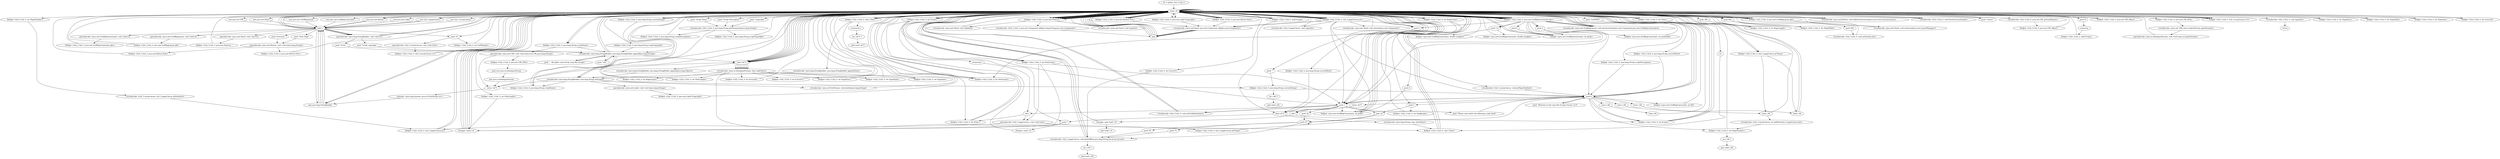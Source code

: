 digraph "" {
    "r0 := @this: Lb2_5.Lb2_5"
    "load.r r0"
    "r0 := @this: Lb2_5.Lb2_5"->"load.r r0";
    "load.r r0"->"load.r r0";
    "push \"Script Name\""
    "load.r r0"->"push \"Script Name\"";
    "virtualinvoke <Lb2_5.Lb2_5: java.lang.String getParameter(java.lang.String)>"
    "push \"Script Name\""->"virtualinvoke <Lb2_5.Lb2_5: java.lang.String getParameter(java.lang.String)>";
    "fieldput <Lb2_5.Lb2_5: java.lang.String scriptName>"
    "virtualinvoke <Lb2_5.Lb2_5: java.lang.String getParameter(java.lang.String)>"->"fieldput <Lb2_5.Lb2_5: java.lang.String scriptName>";
    "fieldput <Lb2_5.Lb2_5: java.lang.String scriptName>"->"load.r r0";
    "load.r r0"->"load.r r0";
    "push \"Script Description\""
    "load.r r0"->"push \"Script Description\"";
    "push \"Script Description\""->"virtualinvoke <Lb2_5.Lb2_5: java.lang.String getParameter(java.lang.String)>";
    "fieldput <Lb2_5.Lb2_5: java.lang.String scriptDescription>"
    "virtualinvoke <Lb2_5.Lb2_5: java.lang.String getParameter(java.lang.String)>"->"fieldput <Lb2_5.Lb2_5: java.lang.String scriptDescription>";
    "fieldput <Lb2_5.Lb2_5: java.lang.String scriptDescription>"->"load.r r0";
    "load.r r0"->"load.r r0";
    "push \"Copyright\""
    "load.r r0"->"push \"Copyright\"";
    "push \"Copyright\""->"virtualinvoke <Lb2_5.Lb2_5: java.lang.String getParameter(java.lang.String)>";
    "fieldput <Lb2_5.Lb2_5: java.lang.String scriptCopyright>"
    "virtualinvoke <Lb2_5.Lb2_5: java.lang.String getParameter(java.lang.String)>"->"fieldput <Lb2_5.Lb2_5: java.lang.String scriptCopyright>";
    "fieldput <Lb2_5.Lb2_5: java.lang.String scriptCopyright>"->"load.r r0";
    "push 380"
    "load.r r0"->"push 380";
    "fieldput <Lb2_5.Lb2_5: int iPageLength>"
    "push 380"->"fieldput <Lb2_5.Lb2_5: int iPageLength>";
    "fieldput <Lb2_5.Lb2_5: int iPageLength>"->"load.r r0";
    "push 600"
    "load.r r0"->"push 600";
    "fieldput <Lb2_5.Lb2_5: int iPageWidth>"
    "push 600"->"fieldput <Lb2_5.Lb2_5: int iPageWidth>";
    "fieldput <Lb2_5.Lb2_5: int iPageWidth>"->"load.r r0";
    "push 10"
    "load.r r0"->"push 10";
    "fieldput <Lb2_5.Lb2_5: int iLeftMargin>"
    "push 10"->"fieldput <Lb2_5.Lb2_5: int iLeftMargin>";
    "fieldput <Lb2_5.Lb2_5: int iLeftMargin>"->"load.r r0";
    "push 3"
    "load.r r0"->"push 3";
    "fieldput <Lb2_5.Lb2_5: int iTopMargin>"
    "push 3"->"fieldput <Lb2_5.Lb2_5: int iTopMargin>";
    "fieldput <Lb2_5.Lb2_5: int iTopMargin>"->"load.r r0";
    "new java.awt.Panel"
    "load.r r0"->"new java.awt.Panel";
    "dup1.r"
    "new java.awt.Panel"->"dup1.r";
    "specialinvoke <java.awt.Panel: void <init>()>"
    "dup1.r"->"specialinvoke <java.awt.Panel: void <init>()>";
    "fieldput <Lb2_5.Lb2_5: java.awt.Panel p>"
    "specialinvoke <java.awt.Panel: void <init>()>"->"fieldput <Lb2_5.Lb2_5: java.awt.Panel p>";
    "fieldput <Lb2_5.Lb2_5: java.awt.Panel p>"->"load.r r0";
    "new java.awt.GridBagLayout"
    "load.r r0"->"new java.awt.GridBagLayout";
    "new java.awt.GridBagLayout"->"dup1.r";
    "specialinvoke <java.awt.GridBagLayout: void <init>()>"
    "dup1.r"->"specialinvoke <java.awt.GridBagLayout: void <init>()>";
    "fieldput <Lb2_5.Lb2_5: java.awt.GridBagLayout gbl>"
    "specialinvoke <java.awt.GridBagLayout: void <init>()>"->"fieldput <Lb2_5.Lb2_5: java.awt.GridBagLayout gbl>";
    "fieldput <Lb2_5.Lb2_5: java.awt.GridBagLayout gbl>"->"load.r r0";
    "fieldget <Lb2_5.Lb2_5: java.awt.Panel p>"
    "load.r r0"->"fieldget <Lb2_5.Lb2_5: java.awt.Panel p>";
    "fieldget <Lb2_5.Lb2_5: java.awt.Panel p>"->"load.r r0";
    "fieldget <Lb2_5.Lb2_5: java.awt.GridBagLayout gbl>"
    "load.r r0"->"fieldget <Lb2_5.Lb2_5: java.awt.GridBagLayout gbl>";
    "virtualinvoke <java.awt.Panel: void setLayout(java.awt.LayoutManager)>"
    "fieldget <Lb2_5.Lb2_5: java.awt.GridBagLayout gbl>"->"virtualinvoke <java.awt.Panel: void setLayout(java.awt.LayoutManager)>";
    "virtualinvoke <java.awt.Panel: void setLayout(java.awt.LayoutManager)>"->"load.r r0";
    "new java.awt.GridBagConstraints"
    "load.r r0"->"new java.awt.GridBagConstraints";
    "new java.awt.GridBagConstraints"->"dup1.r";
    "specialinvoke <java.awt.GridBagConstraints: void <init>()>"
    "dup1.r"->"specialinvoke <java.awt.GridBagConstraints: void <init>()>";
    "fieldput <Lb2_5.Lb2_5: java.awt.GridBagConstraints gbc>"
    "specialinvoke <java.awt.GridBagConstraints: void <init>()>"->"fieldput <Lb2_5.Lb2_5: java.awt.GridBagConstraints gbc>";
    "fieldput <Lb2_5.Lb2_5: java.awt.GridBagConstraints gbc>"->"load.r r0";
    "new java.awt.Button"
    "load.r r0"->"new java.awt.Button";
    "new java.awt.Button"->"dup1.r";
    "push \"Next Page\""
    "dup1.r"->"push \"Next Page\"";
    "specialinvoke <java.awt.Button: void <init>(java.lang.String)>"
    "push \"Next Page\""->"specialinvoke <java.awt.Button: void <init>(java.lang.String)>";
    "fieldput <Lb2_5.Lb2_5: java.awt.Button Next>"
    "specialinvoke <java.awt.Button: void <init>(java.lang.String)>"->"fieldput <Lb2_5.Lb2_5: java.awt.Button Next>";
    "fieldput <Lb2_5.Lb2_5: java.awt.Button Next>"->"load.r r0";
    "load.r r0"->"new java.awt.Button";
    "new java.awt.Button"->"dup1.r";
    "push \"Previous\""
    "dup1.r"->"push \"Previous\"";
    "push \"Previous\""->"specialinvoke <java.awt.Button: void <init>(java.lang.String)>";
    "fieldput <Lb2_5.Lb2_5: java.awt.Button Prev>"
    "specialinvoke <java.awt.Button: void <init>(java.lang.String)>"->"fieldput <Lb2_5.Lb2_5: java.awt.Button Prev>";
    "fieldput <Lb2_5.Lb2_5: java.awt.Button Prev>"->"load.r r0";
    "fieldget <Lb2_5.Lb2_5: java.awt.Button Next>"
    "load.r r0"->"fieldget <Lb2_5.Lb2_5: java.awt.Button Next>";
    "fieldget <Lb2_5.Lb2_5: java.awt.Button Next>"->"load.r r0";
    "virtualinvoke <java.awt.Button: void addActionListener(java.awt.event.ActionListener)>"
    "load.r r0"->"virtualinvoke <java.awt.Button: void addActionListener(java.awt.event.ActionListener)>";
    "virtualinvoke <java.awt.Button: void addActionListener(java.awt.event.ActionListener)>"->"load.r r0";
    "fieldget <Lb2_5.Lb2_5: java.awt.Button Prev>"
    "load.r r0"->"fieldget <Lb2_5.Lb2_5: java.awt.Button Prev>";
    "fieldget <Lb2_5.Lb2_5: java.awt.Button Prev>"->"load.r r0";
    "load.r r0"->"virtualinvoke <java.awt.Button: void addActionListener(java.awt.event.ActionListener)>";
    "virtualinvoke <java.awt.Button: void addActionListener(java.awt.event.ActionListener)>"->"load.r r0";
    "new java.awt.Label"
    "load.r r0"->"new java.awt.Label";
    "new java.awt.Label"->"dup1.r";
    "new java.lang.StringBuilder"
    "dup1.r"->"new java.lang.StringBuilder";
    "new java.lang.StringBuilder"->"dup1.r";
    "specialinvoke <java.lang.StringBuilder: void <init>()>"
    "dup1.r"->"specialinvoke <java.lang.StringBuilder: void <init>()>";
    "push \"Script copyright \""
    "specialinvoke <java.lang.StringBuilder: void <init>()>"->"push \"Script copyright \"";
    "virtualinvoke <java.lang.StringBuilder: java.lang.StringBuilder append(java.lang.String)>"
    "push \"Script copyright \""->"virtualinvoke <java.lang.StringBuilder: java.lang.StringBuilder append(java.lang.String)>";
    "virtualinvoke <java.lang.StringBuilder: java.lang.StringBuilder append(java.lang.String)>"->"load.r r0";
    "fieldget <Lb2_5.Lb2_5: java.lang.String scriptCopyright>"
    "load.r r0"->"fieldget <Lb2_5.Lb2_5: java.lang.String scriptCopyright>";
    "fieldget <Lb2_5.Lb2_5: java.lang.String scriptCopyright>"->"virtualinvoke <java.lang.StringBuilder: java.lang.StringBuilder append(java.lang.String)>";
    "push \".  All rights reserved by Lazy Bee Scripts\""
    "virtualinvoke <java.lang.StringBuilder: java.lang.StringBuilder append(java.lang.String)>"->"push \".  All rights reserved by Lazy Bee Scripts\"";
    "push \".  All rights reserved by Lazy Bee Scripts\""->"virtualinvoke <java.lang.StringBuilder: java.lang.StringBuilder append(java.lang.String)>";
    "virtualinvoke <java.lang.StringBuilder: java.lang.String toString()>"
    "virtualinvoke <java.lang.StringBuilder: java.lang.StringBuilder append(java.lang.String)>"->"virtualinvoke <java.lang.StringBuilder: java.lang.String toString()>";
    "specialinvoke <java.awt.Label: void <init>(java.lang.String)>"
    "virtualinvoke <java.lang.StringBuilder: java.lang.String toString()>"->"specialinvoke <java.awt.Label: void <init>(java.lang.String)>";
    "fieldput <Lb2_5.Lb2_5: java.awt.Label lCopyright>"
    "specialinvoke <java.awt.Label: void <init>(java.lang.String)>"->"fieldput <Lb2_5.Lb2_5: java.awt.Label lCopyright>";
    "fieldput <Lb2_5.Lb2_5: java.awt.Label lCopyright>"->"load.r r0";
    "fieldget <Lb2_5.Lb2_5: java.awt.GridBagConstraints gbc>"
    "load.r r0"->"fieldget <Lb2_5.Lb2_5: java.awt.GridBagConstraints gbc>";
    "push 0"
    "fieldget <Lb2_5.Lb2_5: java.awt.GridBagConstraints gbc>"->"push 0";
    "fieldput <java.awt.GridBagConstraints: int fill>"
    "push 0"->"fieldput <java.awt.GridBagConstraints: int fill>";
    "fieldput <java.awt.GridBagConstraints: int fill>"->"load.r r0";
    "load.r r0"->"fieldget <Lb2_5.Lb2_5: java.awt.GridBagConstraints gbc>";
    "push 2"
    "fieldget <Lb2_5.Lb2_5: java.awt.GridBagConstraints gbc>"->"push 2";
    "fieldput <java.awt.GridBagConstraints: int gridx>"
    "push 2"->"fieldput <java.awt.GridBagConstraints: int gridx>";
    "fieldput <java.awt.GridBagConstraints: int gridx>"->"load.r r0";
    "load.r r0"->"fieldget <Lb2_5.Lb2_5: java.awt.GridBagConstraints gbc>";
    "push 6"
    "fieldget <Lb2_5.Lb2_5: java.awt.GridBagConstraints gbc>"->"push 6";
    "fieldput <java.awt.GridBagConstraints: int gridy>"
    "push 6"->"fieldput <java.awt.GridBagConstraints: int gridy>";
    "fieldput <java.awt.GridBagConstraints: int gridy>"->"load.r r0";
    "load.r r0"->"fieldget <Lb2_5.Lb2_5: java.awt.GridBagConstraints gbc>";
    "push 1.0"
    "fieldget <Lb2_5.Lb2_5: java.awt.GridBagConstraints gbc>"->"push 1.0";
    "fieldput <java.awt.GridBagConstraints: double weightx>"
    "push 1.0"->"fieldput <java.awt.GridBagConstraints: double weightx>";
    "fieldput <java.awt.GridBagConstraints: double weightx>"->"load.r r0";
    "load.r r0"->"fieldget <Lb2_5.Lb2_5: java.awt.GridBagConstraints gbc>";
    "fieldget <Lb2_5.Lb2_5: java.awt.GridBagConstraints gbc>"->"push 1.0";
    "fieldput <java.awt.GridBagConstraints: double weighty>"
    "push 1.0"->"fieldput <java.awt.GridBagConstraints: double weighty>";
    "fieldput <java.awt.GridBagConstraints: double weighty>"->"load.r r0";
    "load.r r0"->"fieldget <Lb2_5.Lb2_5: java.awt.GridBagLayout gbl>";
    "fieldget <Lb2_5.Lb2_5: java.awt.GridBagLayout gbl>"->"load.r r0";
    "load.r r0"->"fieldget <Lb2_5.Lb2_5: java.awt.Button Prev>";
    "fieldget <Lb2_5.Lb2_5: java.awt.Button Prev>"->"load.r r0";
    "load.r r0"->"fieldget <Lb2_5.Lb2_5: java.awt.GridBagConstraints gbc>";
    "virtualinvoke <java.awt.GridBagLayout: void setConstraints(java.awt.Component,java.awt.GridBagConstraints)>"
    "fieldget <Lb2_5.Lb2_5: java.awt.GridBagConstraints gbc>"->"virtualinvoke <java.awt.GridBagLayout: void setConstraints(java.awt.Component,java.awt.GridBagConstraints)>";
    "virtualinvoke <java.awt.GridBagLayout: void setConstraints(java.awt.Component,java.awt.GridBagConstraints)>"->"load.r r0";
    "load.r r0"->"fieldget <Lb2_5.Lb2_5: java.awt.Panel p>";
    "fieldget <Lb2_5.Lb2_5: java.awt.Panel p>"->"load.r r0";
    "load.r r0"->"fieldget <Lb2_5.Lb2_5: java.awt.Button Prev>";
    "virtualinvoke <java.awt.Panel: java.awt.Component add(java.awt.Component)>"
    "fieldget <Lb2_5.Lb2_5: java.awt.Button Prev>"->"virtualinvoke <java.awt.Panel: java.awt.Component add(java.awt.Component)>";
    "pop"
    "virtualinvoke <java.awt.Panel: java.awt.Component add(java.awt.Component)>"->"pop";
    "pop"->"load.r r0";
    "load.r r0"->"fieldget <Lb2_5.Lb2_5: java.awt.GridBagConstraints gbc>";
    "push 4"
    "fieldget <Lb2_5.Lb2_5: java.awt.GridBagConstraints gbc>"->"push 4";
    "push 4"->"fieldput <java.awt.GridBagConstraints: int gridx>";
    "fieldput <java.awt.GridBagConstraints: int gridx>"->"load.r r0";
    "load.r r0"->"fieldget <Lb2_5.Lb2_5: java.awt.GridBagLayout gbl>";
    "fieldget <Lb2_5.Lb2_5: java.awt.GridBagLayout gbl>"->"load.r r0";
    "load.r r0"->"fieldget <Lb2_5.Lb2_5: java.awt.Button Next>";
    "fieldget <Lb2_5.Lb2_5: java.awt.Button Next>"->"load.r r0";
    "load.r r0"->"fieldget <Lb2_5.Lb2_5: java.awt.GridBagConstraints gbc>";
    "fieldget <Lb2_5.Lb2_5: java.awt.GridBagConstraints gbc>"->"virtualinvoke <java.awt.GridBagLayout: void setConstraints(java.awt.Component,java.awt.GridBagConstraints)>";
    "virtualinvoke <java.awt.GridBagLayout: void setConstraints(java.awt.Component,java.awt.GridBagConstraints)>"->"load.r r0";
    "load.r r0"->"fieldget <Lb2_5.Lb2_5: java.awt.Panel p>";
    "fieldget <Lb2_5.Lb2_5: java.awt.Panel p>"->"load.r r0";
    "load.r r0"->"fieldget <Lb2_5.Lb2_5: java.awt.Button Next>";
    "fieldget <Lb2_5.Lb2_5: java.awt.Button Next>"->"virtualinvoke <java.awt.Panel: java.awt.Component add(java.awt.Component)>";
    "virtualinvoke <java.awt.Panel: java.awt.Component add(java.awt.Component)>"->"pop";
    "pop"->"load.r r0";
    "load.r r0"->"fieldget <Lb2_5.Lb2_5: java.awt.GridBagConstraints gbc>";
    "push 1"
    "fieldget <Lb2_5.Lb2_5: java.awt.GridBagConstraints gbc>"->"push 1";
    "push 1"->"fieldput <java.awt.GridBagConstraints: int gridx>";
    "fieldput <java.awt.GridBagConstraints: int gridx>"->"load.r r0";
    "load.r r0"->"fieldget <Lb2_5.Lb2_5: java.awt.GridBagConstraints gbc>";
    "push 5"
    "fieldget <Lb2_5.Lb2_5: java.awt.GridBagConstraints gbc>"->"push 5";
    "push 5"->"fieldput <java.awt.GridBagConstraints: int gridy>";
    "fieldput <java.awt.GridBagConstraints: int gridy>"->"load.r r0";
    "load.r r0"->"fieldget <Lb2_5.Lb2_5: java.awt.GridBagConstraints gbc>";
    "fieldget <Lb2_5.Lb2_5: java.awt.GridBagConstraints gbc>"->"push 5";
    "fieldput <java.awt.GridBagConstraints: int gridwidth>"
    "push 5"->"fieldput <java.awt.GridBagConstraints: int gridwidth>";
    "fieldput <java.awt.GridBagConstraints: int gridwidth>"->"load.r r0";
    "load.r r0"->"fieldget <Lb2_5.Lb2_5: java.awt.GridBagLayout gbl>";
    "fieldget <Lb2_5.Lb2_5: java.awt.GridBagLayout gbl>"->"load.r r0";
    "fieldget <Lb2_5.Lb2_5: java.awt.Label lCopyright>"
    "load.r r0"->"fieldget <Lb2_5.Lb2_5: java.awt.Label lCopyright>";
    "fieldget <Lb2_5.Lb2_5: java.awt.Label lCopyright>"->"load.r r0";
    "load.r r0"->"fieldget <Lb2_5.Lb2_5: java.awt.GridBagConstraints gbc>";
    "fieldget <Lb2_5.Lb2_5: java.awt.GridBagConstraints gbc>"->"virtualinvoke <java.awt.GridBagLayout: void setConstraints(java.awt.Component,java.awt.GridBagConstraints)>";
    "virtualinvoke <java.awt.GridBagLayout: void setConstraints(java.awt.Component,java.awt.GridBagConstraints)>"->"load.r r0";
    "load.r r0"->"fieldget <Lb2_5.Lb2_5: java.awt.Panel p>";
    "fieldget <Lb2_5.Lb2_5: java.awt.Panel p>"->"load.r r0";
    "load.r r0"->"fieldget <Lb2_5.Lb2_5: java.awt.Label lCopyright>";
    "fieldget <Lb2_5.Lb2_5: java.awt.Label lCopyright>"->"virtualinvoke <java.awt.Panel: java.awt.Component add(java.awt.Component)>";
    "virtualinvoke <java.awt.Panel: java.awt.Component add(java.awt.Component)>"->"pop";
    "pop"->"load.r r0";
    "load.r r0"->"push 2";
    "fieldput <Lb2_5.Lb2_5: int iTextCount>"
    "push 2"->"fieldput <Lb2_5.Lb2_5: int iTextCount>";
    "fieldput <Lb2_5.Lb2_5: int iTextCount>"->"load.r r0";
    "new Lb2_5.pageCanvas"
    "load.r r0"->"new Lb2_5.pageCanvas";
    "new Lb2_5.pageCanvas"->"dup1.r";
    "dup1.r"->"load.r r0";
    "fieldget <Lb2_5.Lb2_5: int iTextCount>"
    "load.r r0"->"fieldget <Lb2_5.Lb2_5: int iTextCount>";
    "specialinvoke <Lb2_5.pageCanvas: void <init>(int)>"
    "fieldget <Lb2_5.Lb2_5: int iTextCount>"->"specialinvoke <Lb2_5.pageCanvas: void <init>(int)>";
    "fieldput <Lb2_5.Lb2_5: Lb2_5.pageCanvas pC>"
    "specialinvoke <Lb2_5.pageCanvas: void <init>(int)>"->"fieldput <Lb2_5.Lb2_5: Lb2_5.pageCanvas pC>";
    "fieldput <Lb2_5.Lb2_5: Lb2_5.pageCanvas pC>"->"load.r r0";
    "virtualinvoke <Lb2_5.Lb2_5: void formatCanvasPanel()>"
    "load.r r0"->"virtualinvoke <Lb2_5.Lb2_5: void formatCanvasPanel()>";
    "virtualinvoke <Lb2_5.Lb2_5: void formatCanvasPanel()>"->"load.r r0";
    "fieldget <Lb2_5.Lb2_5: Lb2_5.pageCanvas pC>"
    "load.r r0"->"fieldget <Lb2_5.Lb2_5: Lb2_5.pageCanvas pC>";
    "fieldget <Lb2_5.Lb2_5: Lb2_5.pageCanvas pC>"->"push 0";
    "push \"Welcome to the Lazy Bee Scripts Viewer v2.0\""
    "push 0"->"push \"Welcome to the Lazy Bee Scripts Viewer v2.0\"";
    "push \"Welcome to the Lazy Bee Scripts Viewer v2.0\""->"push 0";
    "push 0"->"push 1";
    "push 24"
    "push 1"->"push 24";
    "push 25"
    "push 24"->"push 25";
    "push 25"->"push 25";
    "virtualinvoke <Lb2_5.pageCanvas: void putStuff(int,java.lang.String,int,int,int,int,int)>"
    "push 25"->"virtualinvoke <Lb2_5.pageCanvas: void putStuff(int,java.lang.String,int,int,int,int,int)>";
    "virtualinvoke <Lb2_5.pageCanvas: void putStuff(int,java.lang.String,int,int,int,int,int)>"->"load.r r0";
    "load.r r0"->"fieldget <Lb2_5.Lb2_5: Lb2_5.pageCanvas pC>";
    "fieldget <Lb2_5.Lb2_5: Lb2_5.pageCanvas pC>"->"push 1";
    "push \"Please wait whilst the following script loads\""
    "push 1"->"push \"Please wait whilst the following script loads\"";
    "push \"Please wait whilst the following script loads\""->"push 0";
    "push 0"->"push 3";
    "push 18"
    "push 3"->"push 18";
    "push 18"->"push 25";
    "push 50"
    "push 25"->"push 50";
    "push 50"->"virtualinvoke <Lb2_5.pageCanvas: void putStuff(int,java.lang.String,int,int,int,int,int)>";
    "virtualinvoke <Lb2_5.pageCanvas: void putStuff(int,java.lang.String,int,int,int,int,int)>"->"load.r r0";
    "load.r r0"->"fieldget <Lb2_5.Lb2_5: Lb2_5.pageCanvas pC>";
    "fieldget <Lb2_5.Lb2_5: Lb2_5.pageCanvas pC>"->"push 2";
    "push 2"->"load.r r0";
    "fieldget <Lb2_5.Lb2_5: java.lang.String scriptDescription>"
    "load.r r0"->"fieldget <Lb2_5.Lb2_5: java.lang.String scriptDescription>";
    "fieldget <Lb2_5.Lb2_5: java.lang.String scriptDescription>"->"push 0";
    "push 0"->"push 1";
    "push 1"->"push 18";
    "push 18"->"push 25";
    "push 75"
    "push 25"->"push 75";
    "push 75"->"virtualinvoke <Lb2_5.pageCanvas: void putStuff(int,java.lang.String,int,int,int,int,int)>";
    "virtualinvoke <Lb2_5.pageCanvas: void putStuff(int,java.lang.String,int,int,int,int,int)>"->"load.r r0";
    "load.r r0"->"fieldget <Lb2_5.Lb2_5: java.awt.Panel p>";
    "fieldget <Lb2_5.Lb2_5: java.awt.Panel p>"->"load.r r0";
    "load.r r0"->"fieldget <Lb2_5.Lb2_5: Lb2_5.pageCanvas pC>";
    "fieldget <Lb2_5.Lb2_5: Lb2_5.pageCanvas pC>"->"virtualinvoke <java.awt.Panel: java.awt.Component add(java.awt.Component)>";
    "virtualinvoke <java.awt.Panel: java.awt.Component add(java.awt.Component)>"->"pop";
    "pop"->"load.r r0";
    "load.r r0"->"fieldget <Lb2_5.Lb2_5: Lb2_5.pageCanvas pC>";
    "virtualinvoke <Lb2_5.pageCanvas: void repaint()>"
    "fieldget <Lb2_5.Lb2_5: Lb2_5.pageCanvas pC>"->"virtualinvoke <Lb2_5.pageCanvas: void repaint()>";
    "virtualinvoke <Lb2_5.pageCanvas: void repaint()>"->"load.r r0";
    "load.r r0"->"fieldget <Lb2_5.Lb2_5: java.awt.Panel p>";
    "virtualinvoke <java.awt.Panel: void validate()>"
    "fieldget <Lb2_5.Lb2_5: java.awt.Panel p>"->"virtualinvoke <java.awt.Panel: void validate()>";
    "virtualinvoke <java.awt.Panel: void validate()>"->"load.r r0";
    "load.r r0"->"fieldget <Lb2_5.Lb2_5: java.awt.Panel p>";
    "virtualinvoke <java.awt.Panel: void repaint()>"
    "fieldget <Lb2_5.Lb2_5: java.awt.Panel p>"->"virtualinvoke <java.awt.Panel: void repaint()>";
    "virtualinvoke <java.awt.Panel: void repaint()>"->"load.r r0";
    "push \"Center\""
    "load.r r0"->"push \"Center\"";
    "push \"Center\""->"load.r r0";
    "load.r r0"->"fieldget <Lb2_5.Lb2_5: java.awt.Panel p>";
    "virtualinvoke <Lb2_5.Lb2_5: java.awt.Component add(java.lang.String,java.awt.Component)>"
    "fieldget <Lb2_5.Lb2_5: java.awt.Panel p>"->"virtualinvoke <Lb2_5.Lb2_5: java.awt.Component add(java.lang.String,java.awt.Component)>";
    "virtualinvoke <Lb2_5.Lb2_5: java.awt.Component add(java.lang.String,java.awt.Component)>"->"pop";
    "pop"->"load.r r0";
    "load.r r0"->"push 600";
    "push 450"
    "push 600"->"push 450";
    "virtualinvoke <Lb2_5.Lb2_5: void setSize(int,int)>"
    "push 450"->"virtualinvoke <Lb2_5.Lb2_5: void setSize(int,int)>";
    "virtualinvoke <Lb2_5.Lb2_5: void setSize(int,int)>"->"load.r r0";
    "load.r r0"->"push 1";
    "virtualinvoke <Lb2_5.Lb2_5: void setVisible(boolean)>"
    "push 1"->"virtualinvoke <Lb2_5.Lb2_5: void setVisible(boolean)>";
    "virtualinvoke <Lb2_5.Lb2_5: void setVisible(boolean)>"->"load.r r0";
    "load.r r0"->"new java.lang.StringBuilder";
    "new java.lang.StringBuilder"->"dup1.r";
    "dup1.r"->"specialinvoke <java.lang.StringBuilder: void <init>()>";
    "specialinvoke <java.lang.StringBuilder: void <init>()>"->"load.r r0";
    "fieldget <Lb2_5.Lb2_5: java.lang.String scriptName>"
    "load.r r0"->"fieldget <Lb2_5.Lb2_5: java.lang.String scriptName>";
    "fieldget <Lb2_5.Lb2_5: java.lang.String scriptName>"->"virtualinvoke <java.lang.StringBuilder: java.lang.StringBuilder append(java.lang.String)>";
    "push \".lbs\""
    "virtualinvoke <java.lang.StringBuilder: java.lang.StringBuilder append(java.lang.String)>"->"push \".lbs\"";
    "push \".lbs\""->"virtualinvoke <java.lang.StringBuilder: java.lang.StringBuilder append(java.lang.String)>";
    "virtualinvoke <java.lang.StringBuilder: java.lang.StringBuilder append(java.lang.String)>"->"virtualinvoke <java.lang.StringBuilder: java.lang.String toString()>";
    "virtualinvoke <java.lang.StringBuilder: java.lang.String toString()>"->"fieldput <Lb2_5.Lb2_5: java.lang.String scriptName>";
    "fieldput <Lb2_5.Lb2_5: java.lang.String scriptName>"->"load.r r0";
    "load.r r0"->"load.r r0";
    "virtualinvoke <Lb2_5.Lb2_5: java.net.URL getCodeBase()>"
    "load.r r0"->"virtualinvoke <Lb2_5.Lb2_5: java.net.URL getCodeBase()>";
    "fieldput <Lb2_5.Lb2_5: java.net.URL aBase>"
    "virtualinvoke <Lb2_5.Lb2_5: java.net.URL getCodeBase()>"->"fieldput <Lb2_5.Lb2_5: java.net.URL aBase>";
    "fieldput <Lb2_5.Lb2_5: java.net.URL aBase>"->"load.r r0";
    "push 8"
    "load.r r0"->"push 8";
    "newarray"
    "push 8"->"newarray";
    "fieldput <Lb2_5.Lb2_5: int[] iCrypt>"
    "newarray"->"fieldput <Lb2_5.Lb2_5: int[] iCrypt>";
    "fieldput <Lb2_5.Lb2_5: int[] iCrypt>"->"load.r r0";
    "push \"LAZYBEE\""
    "load.r r0"->"push \"LAZYBEE\"";
    "fieldput <Lb2_5.Lb2_5: java.lang.String currentWord>"
    "push \"LAZYBEE\""->"fieldput <Lb2_5.Lb2_5: java.lang.String currentWord>";
    "fieldput <Lb2_5.Lb2_5: java.lang.String currentWord>"->"push 0";
    "store.i $r71"
    "push 0"->"store.i $r71";
    "load.i $r71"
    "store.i $r71"->"load.i $r71";
    "push 7"
    "load.i $r71"->"push 7";
    "ifcmpge.i load.r r0"
    "push 7"->"ifcmpge.i load.r r0";
    "ifcmpge.i load.r r0"->"load.r r0";
    "load.r r0"->"load.r r0";
    "fieldget <Lb2_5.Lb2_5: java.lang.String currentWord>"
    "load.r r0"->"fieldget <Lb2_5.Lb2_5: java.lang.String currentWord>";
    "fieldget <Lb2_5.Lb2_5: java.lang.String currentWord>"->"load.i $r71";
    "virtualinvoke <java.lang.String: char charAt(int)>"
    "load.i $r71"->"virtualinvoke <java.lang.String: char charAt(int)>";
    "fieldput <Lb2_5.Lb2_5: char cChar>"
    "virtualinvoke <java.lang.String: char charAt(int)>"->"fieldput <Lb2_5.Lb2_5: char cChar>";
    "fieldput <Lb2_5.Lb2_5: char cChar>"->"load.r r0";
    "fieldget <Lb2_5.Lb2_5: int[] iCrypt>"
    "load.r r0"->"fieldget <Lb2_5.Lb2_5: int[] iCrypt>";
    "fieldget <Lb2_5.Lb2_5: int[] iCrypt>"->"load.i $r71";
    "load.i $r71"->"load.r r0";
    "fieldget <Lb2_5.Lb2_5: char cChar>"
    "load.r r0"->"fieldget <Lb2_5.Lb2_5: char cChar>";
    "arraywrite.i"
    "fieldget <Lb2_5.Lb2_5: char cChar>"->"arraywrite.i";
    "inc.i $r71 1"
    "arraywrite.i"->"inc.i $r71 1";
    "goto load.i $r71"
    "inc.i $r71 1"->"goto load.i $r71";
    "ifcmpge.i load.r r0"->"load.r r0";
    "new Lb2_5.arrayCanvas"
    "load.r r0"->"new Lb2_5.arrayCanvas";
    "new Lb2_5.arrayCanvas"->"dup1.r";
    "dup1.r"->"push 10";
    "specialinvoke <Lb2_5.arrayCanvas: void <init>(int)>"
    "push 10"->"specialinvoke <Lb2_5.arrayCanvas: void <init>(int)>";
    "fieldput <Lb2_5.Lb2_5: Lb2_5.arrayCanvas vC>"
    "specialinvoke <Lb2_5.arrayCanvas: void <init>(int)>"->"fieldput <Lb2_5.Lb2_5: Lb2_5.arrayCanvas vC>";
    "fieldput <Lb2_5.Lb2_5: Lb2_5.arrayCanvas vC>"->"load.r r0";
    "new java.net.URL"
    "load.r r0"->"new java.net.URL";
    "new java.net.URL"->"dup1.r";
    "dup1.r"->"load.r r0";
    "fieldget <Lb2_5.Lb2_5: java.net.URL aBase>"
    "load.r r0"->"fieldget <Lb2_5.Lb2_5: java.net.URL aBase>";
    "fieldget <Lb2_5.Lb2_5: java.net.URL aBase>"->"load.r r0";
    "load.r r0"->"fieldget <Lb2_5.Lb2_5: java.lang.String scriptName>";
    "specialinvoke <java.net.URL: void <init>(java.net.URL,java.lang.String)>"
    "fieldget <Lb2_5.Lb2_5: java.lang.String scriptName>"->"specialinvoke <java.net.URL: void <init>(java.net.URL,java.lang.String)>";
    "fieldput <Lb2_5.Lb2_5: java.net.URL fFile>"
    "specialinvoke <java.net.URL: void <init>(java.net.URL,java.lang.String)>"->"fieldput <Lb2_5.Lb2_5: java.net.URL fFile>";
    "goto new java.io.DataInputStream"
    "fieldput <Lb2_5.Lb2_5: java.net.URL fFile>"->"goto new java.io.DataInputStream";
    "new java.io.DataInputStream"
    "goto new java.io.DataInputStream"->"new java.io.DataInputStream";
    "store.r $r71"
    "new java.io.DataInputStream"->"store.r $r71";
    "load.r $r71"
    "store.r $r71"->"load.r $r71";
    "load.r $r71"->"load.r r0";
    "fieldget <Lb2_5.Lb2_5: java.net.URL fFile>"
    "load.r r0"->"fieldget <Lb2_5.Lb2_5: java.net.URL fFile>";
    "virtualinvoke <java.net.URL: java.io.InputStream openStream()>"
    "fieldget <Lb2_5.Lb2_5: java.net.URL fFile>"->"virtualinvoke <java.net.URL: java.io.InputStream openStream()>";
    "specialinvoke <java.io.DataInputStream: void <init>(java.io.InputStream)>"
    "virtualinvoke <java.net.URL: java.io.InputStream openStream()>"->"specialinvoke <java.io.DataInputStream: void <init>(java.io.InputStream)>";
    "specialinvoke <java.io.DataInputStream: void <init>(java.io.InputStream)>"->"load.r r0";
    "load.r r0"->"load.r $r71";
    "virtualinvoke <java.io.DataInputStream: char readChar()>"
    "load.r $r71"->"virtualinvoke <java.io.DataInputStream: char readChar()>";
    "fieldput <Lb2_5.Lb2_5: int iPageCount>"
    "virtualinvoke <java.io.DataInputStream: char readChar()>"->"fieldput <Lb2_5.Lb2_5: int iPageCount>";
    "fieldput <Lb2_5.Lb2_5: int iPageCount>"->"load.r r0";
    "fieldget <Lb2_5.Lb2_5: Lb2_5.arrayCanvas vC>"
    "load.r r0"->"fieldget <Lb2_5.Lb2_5: Lb2_5.arrayCanvas vC>";
    "fieldget <Lb2_5.Lb2_5: Lb2_5.arrayCanvas vC>"->"load.r r0";
    "fieldget <Lb2_5.Lb2_5: int iPageCount>"
    "load.r r0"->"fieldget <Lb2_5.Lb2_5: int iPageCount>";
    "virtualinvoke <Lb2_5.arrayCanvas: void putPageTotal(int)>"
    "fieldget <Lb2_5.Lb2_5: int iPageCount>"->"virtualinvoke <Lb2_5.arrayCanvas: void putPageTotal(int)>";
    "virtualinvoke <Lb2_5.arrayCanvas: void putPageTotal(int)>"->"push 0";
    "store.i i36"
    "push 0"->"store.i i36";
    "load.i i36"
    "store.i i36"->"load.i i36";
    "load.i i36"->"load.r r0";
    "load.r r0"->"fieldget <Lb2_5.Lb2_5: int iPageCount>";
    "fieldget <Lb2_5.Lb2_5: int iPageCount>"->"push 1";
    "add.i"
    "push 1"->"add.i";
    "ifcmpge.i goto load.r r0"
    "add.i"->"ifcmpge.i goto load.r r0";
    "ifcmpge.i goto load.r r0"->"load.r r0";
    "load.r r0"->"load.r $r71";
    "load.r $r71"->"virtualinvoke <java.io.DataInputStream: char readChar()>";
    "virtualinvoke <java.io.DataInputStream: char readChar()>"->"fieldput <Lb2_5.Lb2_5: int iTextCount>";
    "fieldput <Lb2_5.Lb2_5: int iTextCount>"->"load.r r0";
    "load.r r0"->"new Lb2_5.pageCanvas";
    "new Lb2_5.pageCanvas"->"dup1.r";
    "dup1.r"->"load.r r0";
    "load.r r0"->"fieldget <Lb2_5.Lb2_5: int iTextCount>";
    "fieldget <Lb2_5.Lb2_5: int iTextCount>"->"push 1";
    "sub.i"
    "push 1"->"sub.i";
    "sub.i"->"specialinvoke <Lb2_5.pageCanvas: void <init>(int)>";
    "fieldput <Lb2_5.Lb2_5: Lb2_5.pageCanvas pCTemp>"
    "specialinvoke <Lb2_5.pageCanvas: void <init>(int)>"->"fieldput <Lb2_5.Lb2_5: Lb2_5.pageCanvas pCTemp>";
    "fieldput <Lb2_5.Lb2_5: Lb2_5.pageCanvas pCTemp>"->"push 0";
    "store.i i39"
    "push 0"->"store.i i39";
    "load.i i39"
    "store.i i39"->"load.i i39";
    "load.i i39"->"load.r r0";
    "load.r r0"->"fieldget <Lb2_5.Lb2_5: int iTextCount>";
    "fieldget <Lb2_5.Lb2_5: int iTextCount>"->"ifcmpge.i load.r r0";
    "ifcmpge.i load.r r0"->"load.r r0";
    "load.r r0"->"load.r $r71";
    "load.r $r71"->"virtualinvoke <java.io.DataInputStream: char readChar()>";
    "fieldput <Lb2_5.Lb2_5: int iTextLength>"
    "virtualinvoke <java.io.DataInputStream: char readChar()>"->"fieldput <Lb2_5.Lb2_5: int iTextLength>";
    "fieldput <Lb2_5.Lb2_5: int iTextLength>"->"load.r r0";
    "load.r r0"->"push 0";
    "fieldput <Lb2_5.Lb2_5: int iCount>"
    "push 0"->"fieldput <Lb2_5.Lb2_5: int iCount>";
    "fieldput <Lb2_5.Lb2_5: int iCount>"->"load.r r0";
    "push \"\""
    "load.r r0"->"push \"\"";
    "fieldput <Lb2_5.Lb2_5: java.lang.String currentString>"
    "push \"\""->"fieldput <Lb2_5.Lb2_5: java.lang.String currentString>";
    "fieldput <Lb2_5.Lb2_5: java.lang.String currentString>"->"push 0";
    "store.i i40"
    "push 0"->"store.i i40";
    "load.i i40"
    "store.i i40"->"load.i i40";
    "load.i i40"->"load.r r0";
    "fieldget <Lb2_5.Lb2_5: int iTextLength>"
    "load.r r0"->"fieldget <Lb2_5.Lb2_5: int iTextLength>";
    "fieldget <Lb2_5.Lb2_5: int iTextLength>"->"ifcmpge.i load.r r0";
    "ifcmpge.i load.r r0"->"load.r r0";
    "load.r r0"->"load.r $r71";
    "load.r $r71"->"virtualinvoke <java.io.DataInputStream: char readChar()>";
    "virtualinvoke <java.io.DataInputStream: char readChar()>"->"fieldput <Lb2_5.Lb2_5: char cChar>";
    "fieldput <Lb2_5.Lb2_5: char cChar>"->"load.r r0";
    "load.r r0"->"load.r r0";
    "load.r r0"->"fieldget <Lb2_5.Lb2_5: char cChar>";
    "fieldput <Lb2_5.Lb2_5: int iChar>"
    "fieldget <Lb2_5.Lb2_5: char cChar>"->"fieldput <Lb2_5.Lb2_5: int iChar>";
    "fieldput <Lb2_5.Lb2_5: int iChar>"->"load.r r0";
    "load.r r0"->"load.r r0";
    "fieldget <Lb2_5.Lb2_5: int iChar>"
    "load.r r0"->"fieldget <Lb2_5.Lb2_5: int iChar>";
    "fieldget <Lb2_5.Lb2_5: int iChar>"->"load.r r0";
    "load.r r0"->"fieldget <Lb2_5.Lb2_5: int[] iCrypt>";
    "fieldget <Lb2_5.Lb2_5: int[] iCrypt>"->"load.r r0";
    "fieldget <Lb2_5.Lb2_5: int iCount>"
    "load.r r0"->"fieldget <Lb2_5.Lb2_5: int iCount>";
    "arrayread.i"
    "fieldget <Lb2_5.Lb2_5: int iCount>"->"arrayread.i";
    "arrayread.i"->"sub.i";
    "sub.i"->"fieldput <Lb2_5.Lb2_5: int iChar>";
    "fieldput <Lb2_5.Lb2_5: int iChar>"->"load.r r0";
    "load.r r0"->"load.r r0";
    "load.r r0"->"fieldget <Lb2_5.Lb2_5: int iCount>";
    "fieldget <Lb2_5.Lb2_5: int iCount>"->"push 1";
    "push 1"->"add.i";
    "add.i"->"fieldput <Lb2_5.Lb2_5: int iCount>";
    "fieldput <Lb2_5.Lb2_5: int iCount>"->"load.r r0";
    "load.r r0"->"fieldget <Lb2_5.Lb2_5: int iCount>";
    "fieldget <Lb2_5.Lb2_5: int iCount>"->"push 7";
    "ifcmpne.i load.r r0"
    "push 7"->"ifcmpne.i load.r r0";
    "ifcmpne.i load.r r0"->"load.r r0";
    "load.r r0"->"push 0";
    "push 0"->"fieldput <Lb2_5.Lb2_5: int iCount>";
    "fieldput <Lb2_5.Lb2_5: int iCount>"->"load.r r0";
    "load.r r0"->"load.r r0";
    "load.r r0"->"fieldget <Lb2_5.Lb2_5: int iChar>";
    "i2c"
    "fieldget <Lb2_5.Lb2_5: int iChar>"->"i2c";
    "i2c"->"fieldput <Lb2_5.Lb2_5: char cChar>";
    "fieldput <Lb2_5.Lb2_5: char cChar>"->"load.r r0";
    "load.r r0"->"new java.lang.StringBuilder";
    "new java.lang.StringBuilder"->"dup1.r";
    "dup1.r"->"specialinvoke <java.lang.StringBuilder: void <init>()>";
    "specialinvoke <java.lang.StringBuilder: void <init>()>"->"load.r r0";
    "fieldget <Lb2_5.Lb2_5: java.lang.String currentString>"
    "load.r r0"->"fieldget <Lb2_5.Lb2_5: java.lang.String currentString>";
    "fieldget <Lb2_5.Lb2_5: java.lang.String currentString>"->"virtualinvoke <java.lang.StringBuilder: java.lang.StringBuilder append(java.lang.String)>";
    "virtualinvoke <java.lang.StringBuilder: java.lang.StringBuilder append(java.lang.String)>"->"load.r r0";
    "load.r r0"->"fieldget <Lb2_5.Lb2_5: char cChar>";
    "virtualinvoke <java.lang.StringBuilder: java.lang.StringBuilder append(char)>"
    "fieldget <Lb2_5.Lb2_5: char cChar>"->"virtualinvoke <java.lang.StringBuilder: java.lang.StringBuilder append(char)>";
    "virtualinvoke <java.lang.StringBuilder: java.lang.StringBuilder append(char)>"->"virtualinvoke <java.lang.StringBuilder: java.lang.String toString()>";
    "virtualinvoke <java.lang.StringBuilder: java.lang.String toString()>"->"fieldput <Lb2_5.Lb2_5: java.lang.String currentString>";
    "inc.i i40 1"
    "fieldput <Lb2_5.Lb2_5: java.lang.String currentString>"->"inc.i i40 1";
    "goto load.i i40"
    "inc.i i40 1"->"goto load.i i40";
    "virtualinvoke <java.lang.StringBuilder: java.lang.String toString()>"->"store.r $r71";
    "staticget <java.lang.System: java.io.PrintStream err>"
    "store.r $r71"->"staticget <java.lang.System: java.io.PrintStream err>";
    "staticget <java.lang.System: java.io.PrintStream err>"->"new java.lang.StringBuilder";
    "new java.lang.StringBuilder"->"dup1.r";
    "dup1.r"->"specialinvoke <java.lang.StringBuilder: void <init>()>";
    "push \"Error: \""
    "specialinvoke <java.lang.StringBuilder: void <init>()>"->"push \"Error: \"";
    "push \"Error: \""->"virtualinvoke <java.lang.StringBuilder: java.lang.StringBuilder append(java.lang.String)>";
    "virtualinvoke <java.lang.StringBuilder: java.lang.StringBuilder append(java.lang.String)>"->"load.r $r71";
    "virtualinvoke <java.lang.StringBuilder: java.lang.StringBuilder append(java.lang.Object)>"
    "load.r $r71"->"virtualinvoke <java.lang.StringBuilder: java.lang.StringBuilder append(java.lang.Object)>";
    "virtualinvoke <java.lang.StringBuilder: java.lang.StringBuilder append(java.lang.Object)>"->"virtualinvoke <java.lang.StringBuilder: java.lang.String toString()>";
    "virtualinvoke <java.io.PrintStream: void println(java.lang.String)>"
    "virtualinvoke <java.lang.StringBuilder: java.lang.String toString()>"->"virtualinvoke <java.io.PrintStream: void println(java.lang.String)>";
    "virtualinvoke <java.io.PrintStream: void println(java.lang.String)>"->"load.r r0";
    "load.r r0"->"fieldget <Lb2_5.Lb2_5: java.awt.Panel p>";
    "fieldget <Lb2_5.Lb2_5: java.awt.Panel p>"->"load.r r0";
    "load.r r0"->"fieldget <Lb2_5.Lb2_5: Lb2_5.pageCanvas pC>";
    "virtualinvoke <java.awt.Panel: void remove(java.awt.Component)>"
    "fieldget <Lb2_5.Lb2_5: Lb2_5.pageCanvas pC>"->"virtualinvoke <java.awt.Panel: void remove(java.awt.Component)>";
    "virtualinvoke <java.awt.Panel: void remove(java.awt.Component)>"->"load.r r0";
    "load.r r0"->"push 0";
    "fieldput <Lb2_5.Lb2_5: int iPageNumber>"
    "push 0"->"fieldput <Lb2_5.Lb2_5: int iPageNumber>";
    "fieldput <Lb2_5.Lb2_5: int iPageNumber>"->"load.r r0";
    "load.r r0"->"load.r r0";
    "load.r r0"->"fieldget <Lb2_5.Lb2_5: Lb2_5.arrayCanvas vC>";
    "fieldget <Lb2_5.Lb2_5: Lb2_5.arrayCanvas vC>"->"load.r r0";
    "fieldget <Lb2_5.Lb2_5: int iPageNumber>"
    "load.r r0"->"fieldget <Lb2_5.Lb2_5: int iPageNumber>";
    "virtualinvoke <Lb2_5.arrayCanvas: Lb2_5.pageCanvas getItem(int)>"
    "fieldget <Lb2_5.Lb2_5: int iPageNumber>"->"virtualinvoke <Lb2_5.arrayCanvas: Lb2_5.pageCanvas getItem(int)>";
    "virtualinvoke <Lb2_5.arrayCanvas: Lb2_5.pageCanvas getItem(int)>"->"fieldput <Lb2_5.Lb2_5: Lb2_5.pageCanvas pC>";
    "fieldput <Lb2_5.Lb2_5: Lb2_5.pageCanvas pC>"->"load.r r0";
    "load.r r0"->"virtualinvoke <Lb2_5.Lb2_5: void formatCanvasPanel()>";
    "virtualinvoke <Lb2_5.Lb2_5: void formatCanvasPanel()>"->"load.r r0";
    "load.r r0"->"fieldget <Lb2_5.Lb2_5: java.awt.Panel p>";
    "fieldget <Lb2_5.Lb2_5: java.awt.Panel p>"->"load.r r0";
    "load.r r0"->"fieldget <Lb2_5.Lb2_5: Lb2_5.pageCanvas pC>";
    "fieldget <Lb2_5.Lb2_5: Lb2_5.pageCanvas pC>"->"virtualinvoke <java.awt.Panel: java.awt.Component add(java.awt.Component)>";
    "virtualinvoke <java.awt.Panel: java.awt.Component add(java.awt.Component)>"->"pop";
    "pop"->"load.r r0";
    "load.r r0"->"push 1";
    "push 1"->"virtualinvoke <Lb2_5.Lb2_5: void setVisible(boolean)>";
    "virtualinvoke <Lb2_5.Lb2_5: void setVisible(boolean)>"->"load.r r0";
    "virtualinvoke <Lb2_5.Lb2_5: void repaint()>"
    "load.r r0"->"virtualinvoke <Lb2_5.Lb2_5: void repaint()>";
    "return"
    "virtualinvoke <Lb2_5.Lb2_5: void repaint()>"->"return";
    "ifcmpge.i load.r r0"->"load.r r0";
    "load.r r0"->"load.r $r71";
    "load.r $r71"->"virtualinvoke <java.io.DataInputStream: char readChar()>";
    "fieldput <Lb2_5.Lb2_5: int iCursorX>"
    "virtualinvoke <java.io.DataInputStream: char readChar()>"->"fieldput <Lb2_5.Lb2_5: int iCursorX>";
    "fieldput <Lb2_5.Lb2_5: int iCursorX>"->"load.r r0";
    "load.r r0"->"load.r $r71";
    "load.r $r71"->"virtualinvoke <java.io.DataInputStream: char readChar()>";
    "fieldput <Lb2_5.Lb2_5: int iCursorY>"
    "virtualinvoke <java.io.DataInputStream: char readChar()>"->"fieldput <Lb2_5.Lb2_5: int iCursorY>";
    "fieldput <Lb2_5.Lb2_5: int iCursorY>"->"load.r r0";
    "load.r r0"->"load.r $r71";
    "load.r $r71"->"virtualinvoke <java.io.DataInputStream: char readChar()>";
    "fieldput <Lb2_5.Lb2_5: int iTypeFace>"
    "virtualinvoke <java.io.DataInputStream: char readChar()>"->"fieldput <Lb2_5.Lb2_5: int iTypeFace>";
    "fieldput <Lb2_5.Lb2_5: int iTypeFace>"->"load.r r0";
    "load.r r0"->"load.r $r71";
    "load.r $r71"->"virtualinvoke <java.io.DataInputStream: char readChar()>";
    "fieldput <Lb2_5.Lb2_5: int iTypeStyle>"
    "virtualinvoke <java.io.DataInputStream: char readChar()>"->"fieldput <Lb2_5.Lb2_5: int iTypeStyle>";
    "fieldput <Lb2_5.Lb2_5: int iTypeStyle>"->"load.r r0";
    "load.r r0"->"load.r $r71";
    "load.r $r71"->"virtualinvoke <java.io.DataInputStream: char readChar()>";
    "fieldput <Lb2_5.Lb2_5: int iTypeSize>"
    "virtualinvoke <java.io.DataInputStream: char readChar()>"->"fieldput <Lb2_5.Lb2_5: int iTypeSize>";
    "fieldput <Lb2_5.Lb2_5: int iTypeSize>"->"load.r r0";
    "fieldget <Lb2_5.Lb2_5: Lb2_5.pageCanvas pCTemp>"
    "load.r r0"->"fieldget <Lb2_5.Lb2_5: Lb2_5.pageCanvas pCTemp>";
    "fieldget <Lb2_5.Lb2_5: Lb2_5.pageCanvas pCTemp>"->"load.i i39";
    "load.i i39"->"load.r r0";
    "load.r r0"->"fieldget <Lb2_5.Lb2_5: java.lang.String currentString>";
    "fieldget <Lb2_5.Lb2_5: java.lang.String currentString>"->"load.r r0";
    "fieldget <Lb2_5.Lb2_5: int iTypeFace>"
    "load.r r0"->"fieldget <Lb2_5.Lb2_5: int iTypeFace>";
    "fieldget <Lb2_5.Lb2_5: int iTypeFace>"->"load.r r0";
    "fieldget <Lb2_5.Lb2_5: int iTypeStyle>"
    "load.r r0"->"fieldget <Lb2_5.Lb2_5: int iTypeStyle>";
    "fieldget <Lb2_5.Lb2_5: int iTypeStyle>"->"load.r r0";
    "fieldget <Lb2_5.Lb2_5: int iTypeSize>"
    "load.r r0"->"fieldget <Lb2_5.Lb2_5: int iTypeSize>";
    "fieldget <Lb2_5.Lb2_5: int iTypeSize>"->"load.r r0";
    "fieldget <Lb2_5.Lb2_5: int iCursorX>"
    "load.r r0"->"fieldget <Lb2_5.Lb2_5: int iCursorX>";
    "fieldget <Lb2_5.Lb2_5: int iCursorX>"->"load.r r0";
    "fieldget <Lb2_5.Lb2_5: int iCursorY>"
    "load.r r0"->"fieldget <Lb2_5.Lb2_5: int iCursorY>";
    "fieldget <Lb2_5.Lb2_5: int iCursorY>"->"virtualinvoke <Lb2_5.pageCanvas: void putStuff(int,java.lang.String,int,int,int,int,int)>";
    "inc.i i39 1"
    "virtualinvoke <Lb2_5.pageCanvas: void putStuff(int,java.lang.String,int,int,int,int,int)>"->"inc.i i39 1";
    "goto load.i i39"
    "inc.i i39 1"->"goto load.i i39";
    "ifcmpge.i load.r r0"->"load.r r0";
    "load.r r0"->"load.r r0";
    "load.r r0"->"fieldget <Lb2_5.Lb2_5: Lb2_5.arrayCanvas vC>";
    "fieldget <Lb2_5.Lb2_5: Lb2_5.arrayCanvas vC>"->"load.r r0";
    "load.r r0"->"fieldget <Lb2_5.Lb2_5: Lb2_5.pageCanvas pCTemp>";
    "fieldget <Lb2_5.Lb2_5: Lb2_5.pageCanvas pCTemp>"->"load.i i36";
    "virtualinvoke <Lb2_5.arrayCanvas: int addItem(Lb2_5.pageCanvas,int)>"
    "load.i i36"->"virtualinvoke <Lb2_5.arrayCanvas: int addItem(Lb2_5.pageCanvas,int)>";
    "virtualinvoke <Lb2_5.arrayCanvas: int addItem(Lb2_5.pageCanvas,int)>"->"fieldput <Lb2_5.Lb2_5: int iPageNumber>";
    "inc.i i36 1"
    "fieldput <Lb2_5.Lb2_5: int iPageNumber>"->"inc.i i36 1";
    "goto load.i i36"
    "inc.i i36 1"->"goto load.i i36";
    "goto load.r r0"
    "ifcmpge.i goto load.r r0"->"goto load.r r0";
    "specialinvoke <java.net.URL: void <init>(java.net.URL,java.lang.String)>"->"store.r $r71";
}
